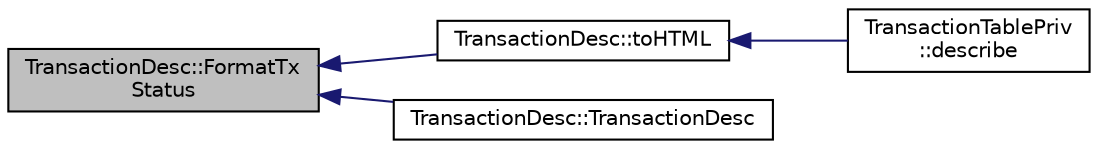 digraph "TransactionDesc::FormatTxStatus"
{
  edge [fontname="Helvetica",fontsize="10",labelfontname="Helvetica",labelfontsize="10"];
  node [fontname="Helvetica",fontsize="10",shape=record];
  rankdir="LR";
  Node12 [label="TransactionDesc::FormatTx\lStatus",height=0.2,width=0.4,color="black", fillcolor="grey75", style="filled", fontcolor="black"];
  Node12 -> Node13 [dir="back",color="midnightblue",fontsize="10",style="solid",fontname="Helvetica"];
  Node13 [label="TransactionDesc::toHTML",height=0.2,width=0.4,color="black", fillcolor="white", style="filled",URL="$d4/da9/class_transaction_desc.html#ab7c9dbb2048aae121dd9d75df86e64f4"];
  Node13 -> Node14 [dir="back",color="midnightblue",fontsize="10",style="solid",fontname="Helvetica"];
  Node14 [label="TransactionTablePriv\l::describe",height=0.2,width=0.4,color="black", fillcolor="white", style="filled",URL="$d2/ddb/class_transaction_table_priv.html#ab08d44e16bf6dd95b5b83959b3013780"];
  Node12 -> Node15 [dir="back",color="midnightblue",fontsize="10",style="solid",fontname="Helvetica"];
  Node15 [label="TransactionDesc::TransactionDesc",height=0.2,width=0.4,color="black", fillcolor="white", style="filled",URL="$d4/da9/class_transaction_desc.html#a609692b1f24bc1e990f00fad38bf6932"];
}
